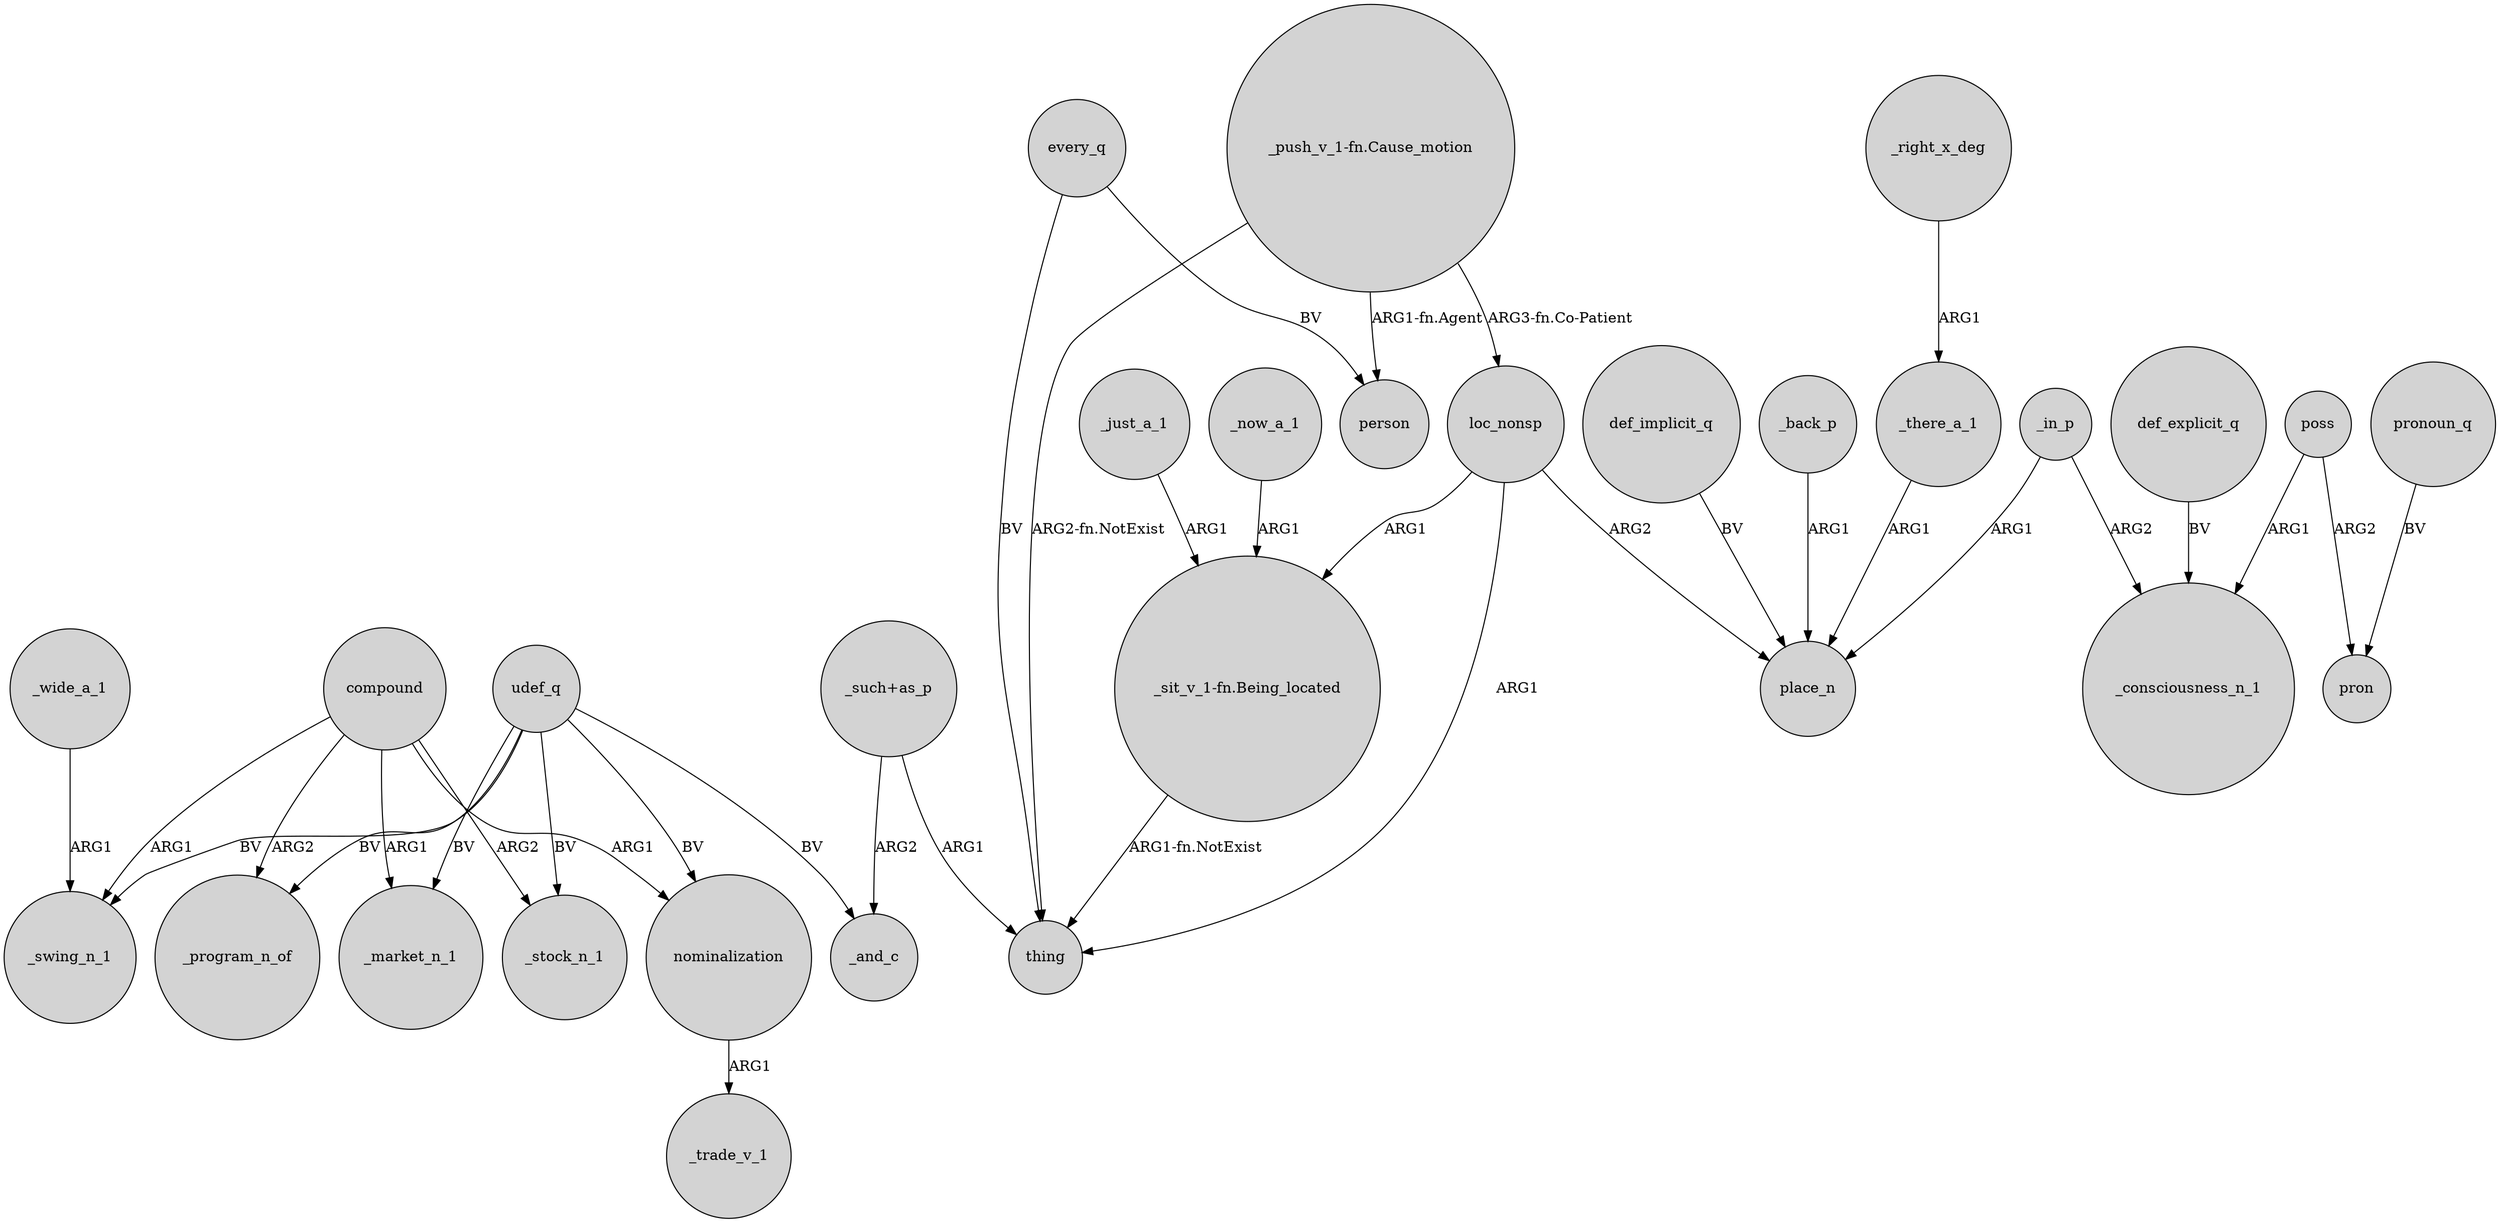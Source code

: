 digraph {
	node [shape=circle style=filled]
	compound -> _program_n_of [label=ARG2]
	def_explicit_q -> _consciousness_n_1 [label=BV]
	poss -> pron [label=ARG2]
	every_q -> thing [label=BV]
	_wide_a_1 -> _swing_n_1 [label=ARG1]
	every_q -> person [label=BV]
	"_push_v_1-fn.Cause_motion" -> thing [label="ARG2-fn.NotExist"]
	udef_q -> _program_n_of [label=BV]
	def_implicit_q -> place_n [label=BV]
	udef_q -> _market_n_1 [label=BV]
	_now_a_1 -> "_sit_v_1-fn.Being_located" [label=ARG1]
	nominalization -> _trade_v_1 [label=ARG1]
	compound -> _stock_n_1 [label=ARG2]
	pronoun_q -> pron [label=BV]
	"_such+as_p" -> _and_c [label=ARG2]
	udef_q -> _swing_n_1 [label=BV]
	udef_q -> _stock_n_1 [label=BV]
	_in_p -> _consciousness_n_1 [label=ARG2]
	_in_p -> place_n [label=ARG1]
	"_such+as_p" -> thing [label=ARG1]
	"_sit_v_1-fn.Being_located" -> thing [label="ARG1-fn.NotExist"]
	udef_q -> nominalization [label=BV]
	"_push_v_1-fn.Cause_motion" -> person [label="ARG1-fn.Agent"]
	loc_nonsp -> place_n [label=ARG2]
	"_push_v_1-fn.Cause_motion" -> loc_nonsp [label="ARG3-fn.Co-Patient"]
	_back_p -> place_n [label=ARG1]
	poss -> _consciousness_n_1 [label=ARG1]
	compound -> _market_n_1 [label=ARG1]
	_just_a_1 -> "_sit_v_1-fn.Being_located" [label=ARG1]
	_right_x_deg -> _there_a_1 [label=ARG1]
	udef_q -> _and_c [label=BV]
	_there_a_1 -> place_n [label=ARG1]
	compound -> nominalization [label=ARG1]
	compound -> _swing_n_1 [label=ARG1]
	loc_nonsp -> "_sit_v_1-fn.Being_located" [label=ARG1]
	loc_nonsp -> thing [label=ARG1]
}
